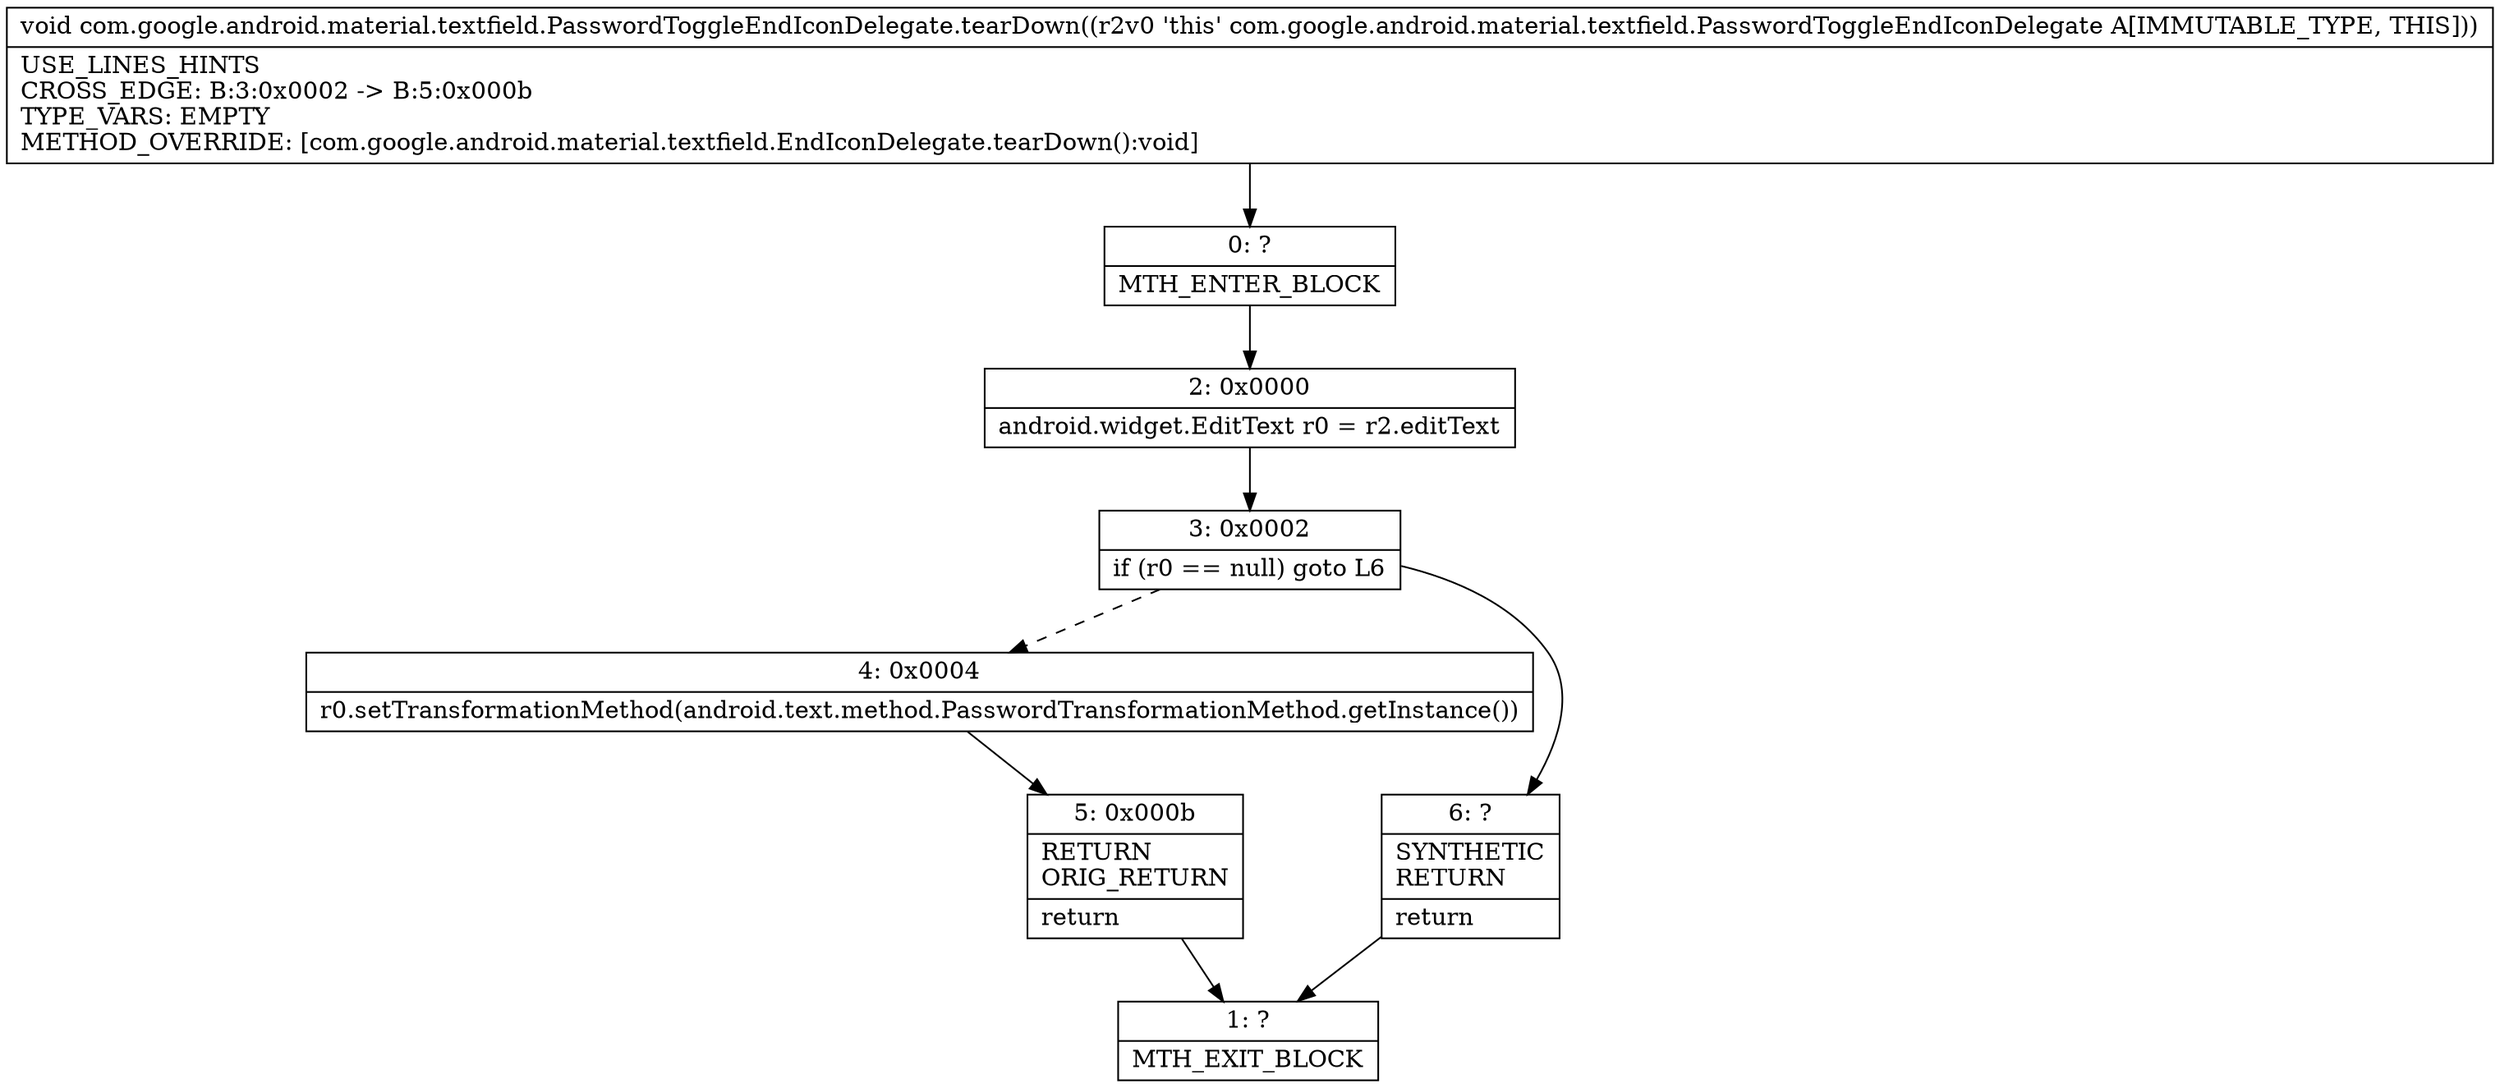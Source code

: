 digraph "CFG forcom.google.android.material.textfield.PasswordToggleEndIconDelegate.tearDown()V" {
Node_0 [shape=record,label="{0\:\ ?|MTH_ENTER_BLOCK\l}"];
Node_2 [shape=record,label="{2\:\ 0x0000|android.widget.EditText r0 = r2.editText\l}"];
Node_3 [shape=record,label="{3\:\ 0x0002|if (r0 == null) goto L6\l}"];
Node_4 [shape=record,label="{4\:\ 0x0004|r0.setTransformationMethod(android.text.method.PasswordTransformationMethod.getInstance())\l}"];
Node_5 [shape=record,label="{5\:\ 0x000b|RETURN\lORIG_RETURN\l|return\l}"];
Node_1 [shape=record,label="{1\:\ ?|MTH_EXIT_BLOCK\l}"];
Node_6 [shape=record,label="{6\:\ ?|SYNTHETIC\lRETURN\l|return\l}"];
MethodNode[shape=record,label="{void com.google.android.material.textfield.PasswordToggleEndIconDelegate.tearDown((r2v0 'this' com.google.android.material.textfield.PasswordToggleEndIconDelegate A[IMMUTABLE_TYPE, THIS]))  | USE_LINES_HINTS\lCROSS_EDGE: B:3:0x0002 \-\> B:5:0x000b\lTYPE_VARS: EMPTY\lMETHOD_OVERRIDE: [com.google.android.material.textfield.EndIconDelegate.tearDown():void]\l}"];
MethodNode -> Node_0;Node_0 -> Node_2;
Node_2 -> Node_3;
Node_3 -> Node_4[style=dashed];
Node_3 -> Node_6;
Node_4 -> Node_5;
Node_5 -> Node_1;
Node_6 -> Node_1;
}

